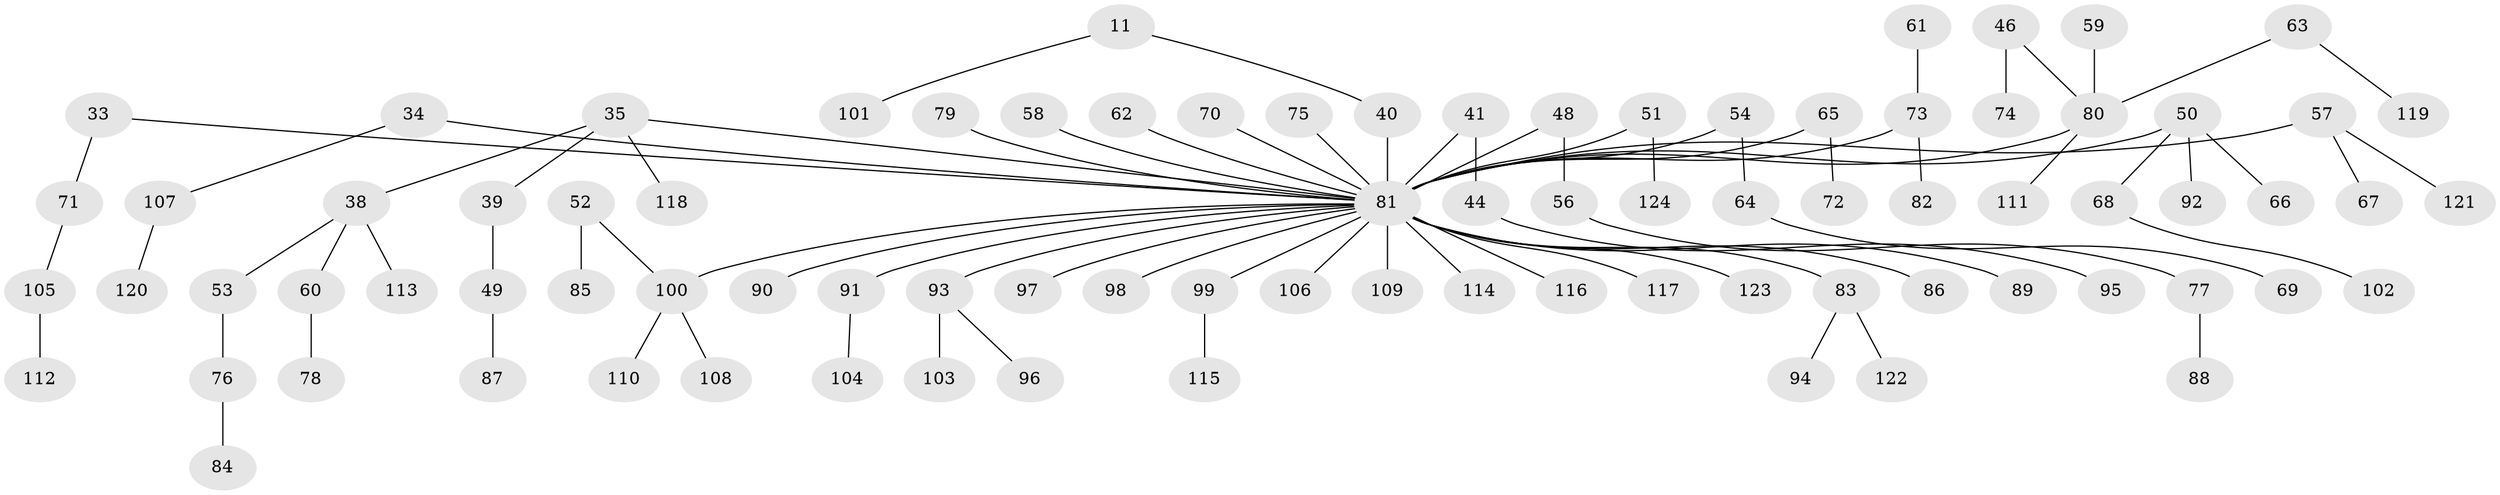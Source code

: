 // original degree distribution, {5: 0.04032258064516129, 3: 0.12903225806451613, 4: 0.04838709677419355, 2: 0.29838709677419356, 6: 0.024193548387096774, 1: 0.4596774193548387}
// Generated by graph-tools (version 1.1) at 2025/56/03/04/25 21:56:10]
// undirected, 86 vertices, 85 edges
graph export_dot {
graph [start="1"]
  node [color=gray90,style=filled];
  11;
  33;
  34;
  35 [super="+18"];
  38;
  39;
  40 [super="+2"];
  41;
  44;
  46;
  48 [super="+43"];
  49;
  50;
  51;
  52;
  53;
  54;
  56;
  57 [super="+16"];
  58;
  59;
  60;
  61;
  62;
  63;
  64;
  65;
  66;
  67;
  68;
  69;
  70;
  71;
  72;
  73 [super="+42"];
  74;
  75;
  76;
  77;
  78;
  79;
  80 [super="+23+26"];
  81 [super="+15+36+31+32+27+37+45+47+55"];
  82;
  83 [super="+30"];
  84;
  85;
  86;
  87;
  88;
  89;
  90;
  91;
  92;
  93;
  94;
  95;
  96;
  97;
  98;
  99;
  100 [super="+22"];
  101;
  102;
  103;
  104;
  105;
  106;
  107;
  108;
  109;
  110;
  111;
  112;
  113;
  114;
  115;
  116;
  117;
  118;
  119;
  120;
  121;
  122;
  123;
  124;
  11 -- 101;
  11 -- 40;
  33 -- 71;
  33 -- 81;
  34 -- 107;
  34 -- 81;
  35 -- 39;
  35 -- 118;
  35 -- 38;
  35 -- 81;
  38 -- 53;
  38 -- 60;
  38 -- 113;
  39 -- 49;
  40 -- 81;
  41 -- 44;
  41 -- 81;
  44 -- 95;
  46 -- 74;
  46 -- 80;
  48 -- 81;
  48 -- 56;
  49 -- 87;
  50 -- 66;
  50 -- 68;
  50 -- 92;
  50 -- 81;
  51 -- 124;
  51 -- 81;
  52 -- 85;
  52 -- 100;
  53 -- 76;
  54 -- 64;
  54 -- 81;
  56 -- 77;
  57 -- 121;
  57 -- 67;
  57 -- 81;
  58 -- 81;
  59 -- 80;
  60 -- 78;
  61 -- 73;
  62 -- 81;
  63 -- 119;
  63 -- 80;
  64 -- 69;
  65 -- 72;
  65 -- 81;
  68 -- 102;
  70 -- 81;
  71 -- 105;
  73 -- 82;
  73 -- 81;
  75 -- 81;
  76 -- 84;
  77 -- 88;
  79 -- 81;
  80 -- 81;
  80 -- 111;
  81 -- 106;
  81 -- 114;
  81 -- 93;
  81 -- 86;
  81 -- 89;
  81 -- 90;
  81 -- 91;
  81 -- 98;
  81 -- 109;
  81 -- 83;
  81 -- 100;
  81 -- 116;
  81 -- 117;
  81 -- 123;
  81 -- 99;
  81 -- 97;
  83 -- 122;
  83 -- 94;
  91 -- 104;
  93 -- 96;
  93 -- 103;
  99 -- 115;
  100 -- 108;
  100 -- 110;
  105 -- 112;
  107 -- 120;
}
